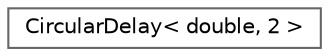 digraph "Graphical Class Hierarchy"
{
 // LATEX_PDF_SIZE
  bgcolor="transparent";
  edge [fontname=Helvetica,fontsize=10,labelfontname=Helvetica,labelfontsize=10];
  node [fontname=Helvetica,fontsize=10,shape=box,height=0.2,width=0.4];
  rankdir="LR";
  Node0 [id="Node000000",label="CircularDelay\< double, 2 \>",height=0.2,width=0.4,color="grey40", fillcolor="white", style="filled",URL="$classCircularDelay.html",tooltip=" "];
}
